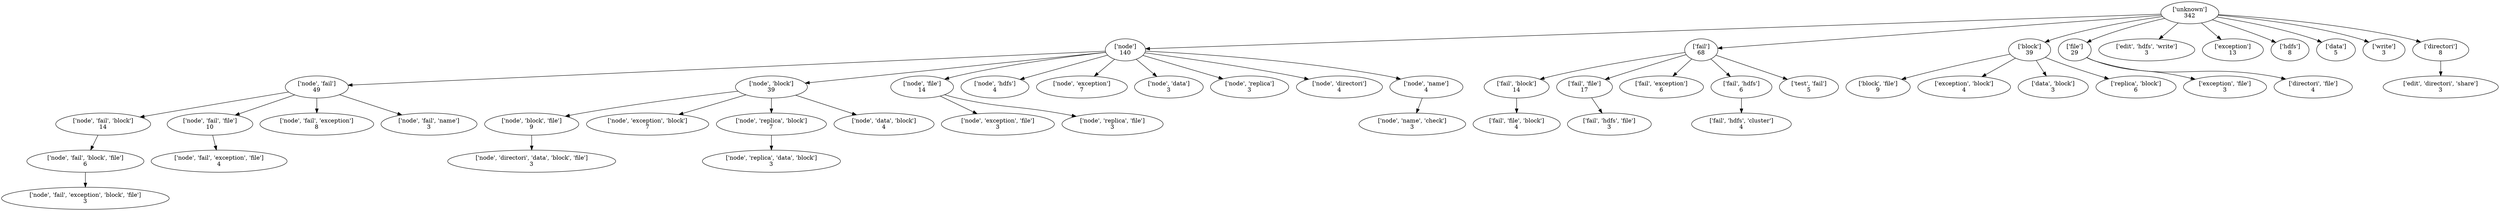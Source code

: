 strict digraph  {
	"['unknown']
342" -> "['node']
140";
	"['unknown']
342" -> "['fail']
68";
	"['unknown']
342" -> "['block']
39";
	"['unknown']
342" -> "['file']
29";
	"['unknown']
342" -> "['edit', 'hdfs', 'write']
3";
	"['unknown']
342" -> "['exception']
13";
	"['unknown']
342" -> "['hdfs']
8";
	"['unknown']
342" -> "['data']
5";
	"['unknown']
342" -> "['write']
3";
	"['unknown']
342" -> "['directori']
8";
	"['node']
140" -> "['node', 'fail']
49";
	"['node']
140" -> "['node', 'block']
39";
	"['node']
140" -> "['node', 'file']
14";
	"['node']
140" -> "['node', 'hdfs']
4";
	"['node']
140" -> "['node', 'exception']
7";
	"['node']
140" -> "['node', 'data']
3";
	"['node']
140" -> "['node', 'replica']
3";
	"['node']
140" -> "['node', 'directori']
4";
	"['node']
140" -> "['node', 'name']
4";
	"['fail']
68" -> "['fail', 'block']
14";
	"['fail']
68" -> "['fail', 'file']
17";
	"['fail']
68" -> "['fail', 'exception']
6";
	"['fail']
68" -> "['fail', 'hdfs']
6";
	"['fail']
68" -> "['test', 'fail']
5";
	"['block']
39" -> "['block', 'file']
9";
	"['block']
39" -> "['exception', 'block']
4";
	"['block']
39" -> "['data', 'block']
3";
	"['block']
39" -> "['replica', 'block']
6";
	"['file']
29" -> "['exception', 'file']
3";
	"['file']
29" -> "['directori', 'file']
4";
	"['directori']
8" -> "['edit', 'directori', 'share']
3";
	"['node', 'fail']
49" -> "['node', 'fail', 'block']
14";
	"['node', 'fail']
49" -> "['node', 'fail', 'file']
10";
	"['node', 'fail']
49" -> "['node', 'fail', 'exception']
8";
	"['node', 'fail']
49" -> "['node', 'fail', 'name']
3";
	"['node', 'block']
39" -> "['node', 'block', 'file']
9";
	"['node', 'block']
39" -> "['node', 'exception', 'block']
7";
	"['node', 'block']
39" -> "['node', 'replica', 'block']
7";
	"['node', 'block']
39" -> "['node', 'data', 'block']
4";
	"['node', 'file']
14" -> "['node', 'exception', 'file']
3";
	"['node', 'file']
14" -> "['node', 'replica', 'file']
3";
	"['node', 'name']
4" -> "['node', 'name', 'check']
3";
	"['fail', 'block']
14" -> "['fail', 'file', 'block']
4";
	"['fail', 'file']
17" -> "['fail', 'hdfs', 'file']
3";
	"['fail', 'hdfs']
6" -> "['fail', 'hdfs', 'cluster']
4";
	"['node', 'fail', 'block']
14" -> "['node', 'fail', 'block', 'file']
6";
	"['node', 'fail', 'file']
10" -> "['node', 'fail', 'exception', 'file']
4";
	"['node', 'block', 'file']
9" -> "['node', 'directori', 'data', 'block', 'file']
3";
	"['node', 'replica', 'block']
7" -> "['node', 'replica', 'data', 'block']
3";
	"['node', 'fail', 'block', 'file']
6" -> "['node', 'fail', 'exception', 'block', 'file']
3";
}
